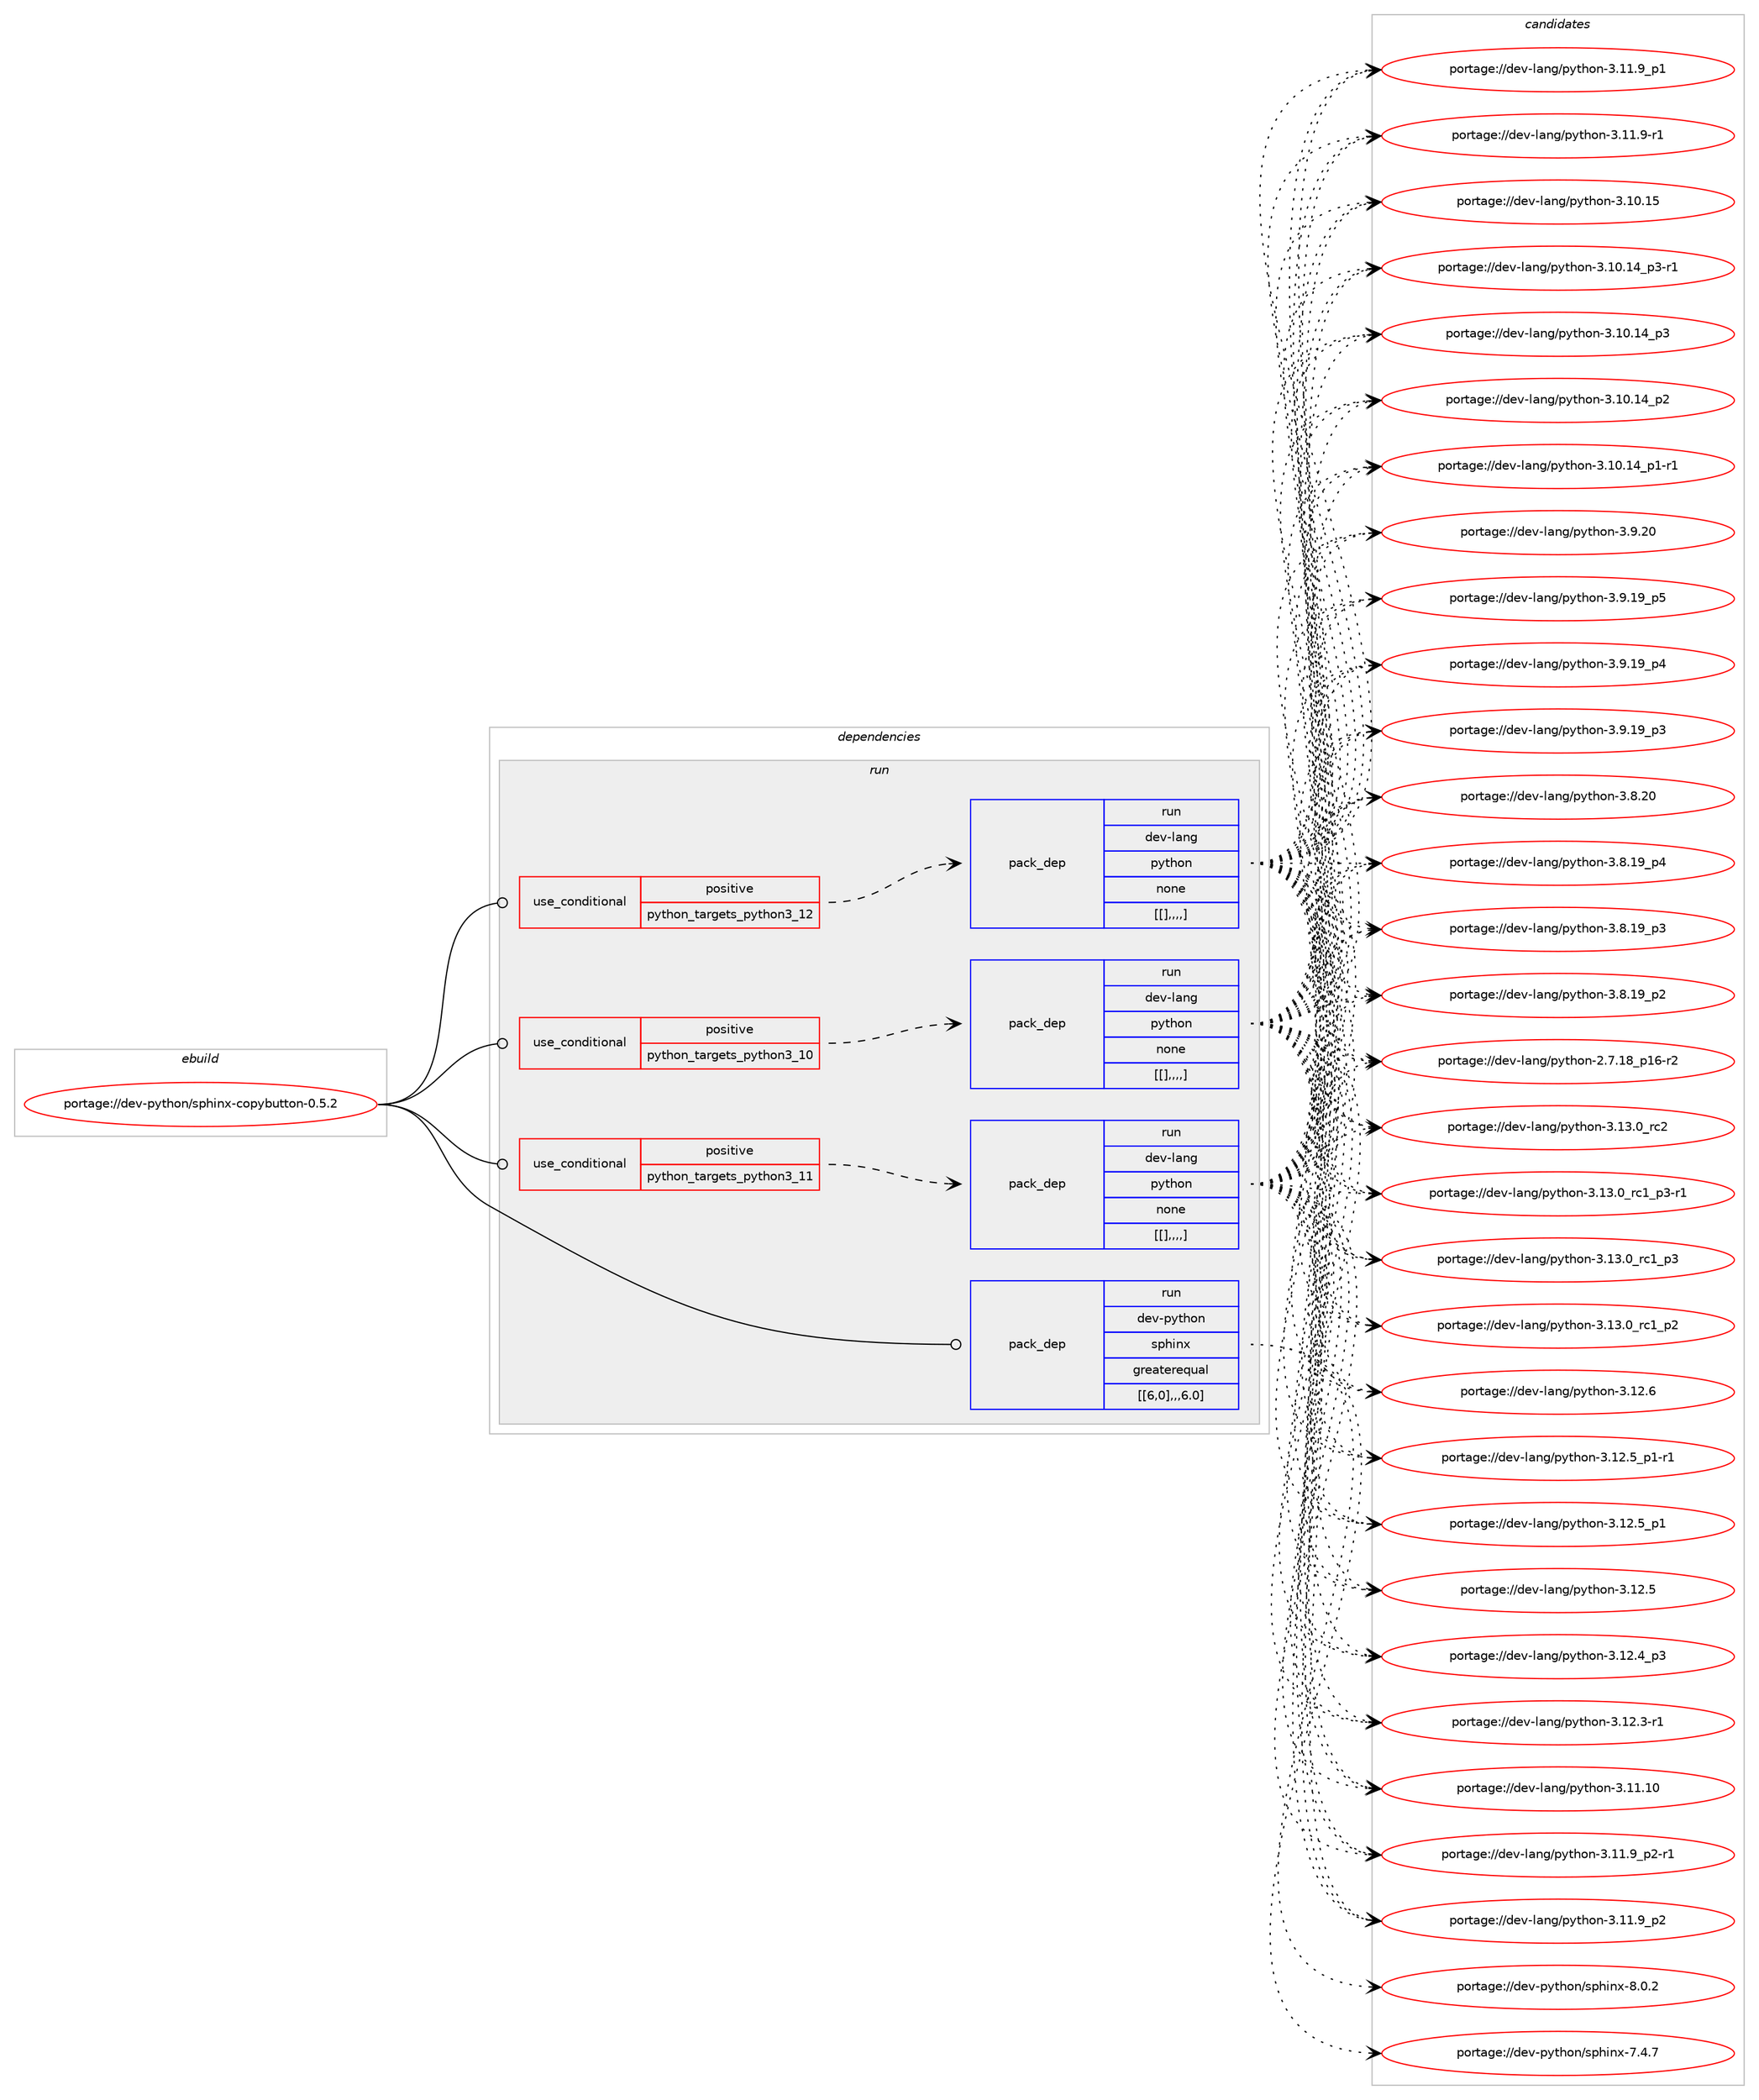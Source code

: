 digraph prolog {

# *************
# Graph options
# *************

newrank=true;
concentrate=true;
compound=true;
graph [rankdir=LR,fontname=Helvetica,fontsize=10,ranksep=1.5];#, ranksep=2.5, nodesep=0.2];
edge  [arrowhead=vee];
node  [fontname=Helvetica,fontsize=10];

# **********
# The ebuild
# **********

subgraph cluster_leftcol {
color=gray;
label=<<i>ebuild</i>>;
id [label="portage://dev-python/sphinx-copybutton-0.5.2", color=red, width=4, href="../dev-python/sphinx-copybutton-0.5.2.svg"];
}

# ****************
# The dependencies
# ****************

subgraph cluster_midcol {
color=gray;
label=<<i>dependencies</i>>;
subgraph cluster_compile {
fillcolor="#eeeeee";
style=filled;
label=<<i>compile</i>>;
}
subgraph cluster_compileandrun {
fillcolor="#eeeeee";
style=filled;
label=<<i>compile and run</i>>;
}
subgraph cluster_run {
fillcolor="#eeeeee";
style=filled;
label=<<i>run</i>>;
subgraph cond40823 {
dependency166055 [label=<<TABLE BORDER="0" CELLBORDER="1" CELLSPACING="0" CELLPADDING="4"><TR><TD ROWSPAN="3" CELLPADDING="10">use_conditional</TD></TR><TR><TD>positive</TD></TR><TR><TD>python_targets_python3_10</TD></TR></TABLE>>, shape=none, color=red];
subgraph pack123971 {
dependency166056 [label=<<TABLE BORDER="0" CELLBORDER="1" CELLSPACING="0" CELLPADDING="4" WIDTH="220"><TR><TD ROWSPAN="6" CELLPADDING="30">pack_dep</TD></TR><TR><TD WIDTH="110">run</TD></TR><TR><TD>dev-lang</TD></TR><TR><TD>python</TD></TR><TR><TD>none</TD></TR><TR><TD>[[],,,,]</TD></TR></TABLE>>, shape=none, color=blue];
}
dependency166055:e -> dependency166056:w [weight=20,style="dashed",arrowhead="vee"];
}
id:e -> dependency166055:w [weight=20,style="solid",arrowhead="odot"];
subgraph cond40824 {
dependency166057 [label=<<TABLE BORDER="0" CELLBORDER="1" CELLSPACING="0" CELLPADDING="4"><TR><TD ROWSPAN="3" CELLPADDING="10">use_conditional</TD></TR><TR><TD>positive</TD></TR><TR><TD>python_targets_python3_11</TD></TR></TABLE>>, shape=none, color=red];
subgraph pack123972 {
dependency166058 [label=<<TABLE BORDER="0" CELLBORDER="1" CELLSPACING="0" CELLPADDING="4" WIDTH="220"><TR><TD ROWSPAN="6" CELLPADDING="30">pack_dep</TD></TR><TR><TD WIDTH="110">run</TD></TR><TR><TD>dev-lang</TD></TR><TR><TD>python</TD></TR><TR><TD>none</TD></TR><TR><TD>[[],,,,]</TD></TR></TABLE>>, shape=none, color=blue];
}
dependency166057:e -> dependency166058:w [weight=20,style="dashed",arrowhead="vee"];
}
id:e -> dependency166057:w [weight=20,style="solid",arrowhead="odot"];
subgraph cond40825 {
dependency166059 [label=<<TABLE BORDER="0" CELLBORDER="1" CELLSPACING="0" CELLPADDING="4"><TR><TD ROWSPAN="3" CELLPADDING="10">use_conditional</TD></TR><TR><TD>positive</TD></TR><TR><TD>python_targets_python3_12</TD></TR></TABLE>>, shape=none, color=red];
subgraph pack123973 {
dependency166060 [label=<<TABLE BORDER="0" CELLBORDER="1" CELLSPACING="0" CELLPADDING="4" WIDTH="220"><TR><TD ROWSPAN="6" CELLPADDING="30">pack_dep</TD></TR><TR><TD WIDTH="110">run</TD></TR><TR><TD>dev-lang</TD></TR><TR><TD>python</TD></TR><TR><TD>none</TD></TR><TR><TD>[[],,,,]</TD></TR></TABLE>>, shape=none, color=blue];
}
dependency166059:e -> dependency166060:w [weight=20,style="dashed",arrowhead="vee"];
}
id:e -> dependency166059:w [weight=20,style="solid",arrowhead="odot"];
subgraph pack123974 {
dependency166061 [label=<<TABLE BORDER="0" CELLBORDER="1" CELLSPACING="0" CELLPADDING="4" WIDTH="220"><TR><TD ROWSPAN="6" CELLPADDING="30">pack_dep</TD></TR><TR><TD WIDTH="110">run</TD></TR><TR><TD>dev-python</TD></TR><TR><TD>sphinx</TD></TR><TR><TD>greaterequal</TD></TR><TR><TD>[[6,0],,,6.0]</TD></TR></TABLE>>, shape=none, color=blue];
}
id:e -> dependency166061:w [weight=20,style="solid",arrowhead="odot"];
}
}

# **************
# The candidates
# **************

subgraph cluster_choices {
rank=same;
color=gray;
label=<<i>candidates</i>>;

subgraph choice123971 {
color=black;
nodesep=1;
choice10010111845108971101034711212111610411111045514649514648951149950 [label="portage://dev-lang/python-3.13.0_rc2", color=red, width=4,href="../dev-lang/python-3.13.0_rc2.svg"];
choice1001011184510897110103471121211161041111104551464951464895114994995112514511449 [label="portage://dev-lang/python-3.13.0_rc1_p3-r1", color=red, width=4,href="../dev-lang/python-3.13.0_rc1_p3-r1.svg"];
choice100101118451089711010347112121116104111110455146495146489511499499511251 [label="portage://dev-lang/python-3.13.0_rc1_p3", color=red, width=4,href="../dev-lang/python-3.13.0_rc1_p3.svg"];
choice100101118451089711010347112121116104111110455146495146489511499499511250 [label="portage://dev-lang/python-3.13.0_rc1_p2", color=red, width=4,href="../dev-lang/python-3.13.0_rc1_p2.svg"];
choice10010111845108971101034711212111610411111045514649504654 [label="portage://dev-lang/python-3.12.6", color=red, width=4,href="../dev-lang/python-3.12.6.svg"];
choice1001011184510897110103471121211161041111104551464950465395112494511449 [label="portage://dev-lang/python-3.12.5_p1-r1", color=red, width=4,href="../dev-lang/python-3.12.5_p1-r1.svg"];
choice100101118451089711010347112121116104111110455146495046539511249 [label="portage://dev-lang/python-3.12.5_p1", color=red, width=4,href="../dev-lang/python-3.12.5_p1.svg"];
choice10010111845108971101034711212111610411111045514649504653 [label="portage://dev-lang/python-3.12.5", color=red, width=4,href="../dev-lang/python-3.12.5.svg"];
choice100101118451089711010347112121116104111110455146495046529511251 [label="portage://dev-lang/python-3.12.4_p3", color=red, width=4,href="../dev-lang/python-3.12.4_p3.svg"];
choice100101118451089711010347112121116104111110455146495046514511449 [label="portage://dev-lang/python-3.12.3-r1", color=red, width=4,href="../dev-lang/python-3.12.3-r1.svg"];
choice1001011184510897110103471121211161041111104551464949464948 [label="portage://dev-lang/python-3.11.10", color=red, width=4,href="../dev-lang/python-3.11.10.svg"];
choice1001011184510897110103471121211161041111104551464949465795112504511449 [label="portage://dev-lang/python-3.11.9_p2-r1", color=red, width=4,href="../dev-lang/python-3.11.9_p2-r1.svg"];
choice100101118451089711010347112121116104111110455146494946579511250 [label="portage://dev-lang/python-3.11.9_p2", color=red, width=4,href="../dev-lang/python-3.11.9_p2.svg"];
choice100101118451089711010347112121116104111110455146494946579511249 [label="portage://dev-lang/python-3.11.9_p1", color=red, width=4,href="../dev-lang/python-3.11.9_p1.svg"];
choice100101118451089711010347112121116104111110455146494946574511449 [label="portage://dev-lang/python-3.11.9-r1", color=red, width=4,href="../dev-lang/python-3.11.9-r1.svg"];
choice1001011184510897110103471121211161041111104551464948464953 [label="portage://dev-lang/python-3.10.15", color=red, width=4,href="../dev-lang/python-3.10.15.svg"];
choice100101118451089711010347112121116104111110455146494846495295112514511449 [label="portage://dev-lang/python-3.10.14_p3-r1", color=red, width=4,href="../dev-lang/python-3.10.14_p3-r1.svg"];
choice10010111845108971101034711212111610411111045514649484649529511251 [label="portage://dev-lang/python-3.10.14_p3", color=red, width=4,href="../dev-lang/python-3.10.14_p3.svg"];
choice10010111845108971101034711212111610411111045514649484649529511250 [label="portage://dev-lang/python-3.10.14_p2", color=red, width=4,href="../dev-lang/python-3.10.14_p2.svg"];
choice100101118451089711010347112121116104111110455146494846495295112494511449 [label="portage://dev-lang/python-3.10.14_p1-r1", color=red, width=4,href="../dev-lang/python-3.10.14_p1-r1.svg"];
choice10010111845108971101034711212111610411111045514657465048 [label="portage://dev-lang/python-3.9.20", color=red, width=4,href="../dev-lang/python-3.9.20.svg"];
choice100101118451089711010347112121116104111110455146574649579511253 [label="portage://dev-lang/python-3.9.19_p5", color=red, width=4,href="../dev-lang/python-3.9.19_p5.svg"];
choice100101118451089711010347112121116104111110455146574649579511252 [label="portage://dev-lang/python-3.9.19_p4", color=red, width=4,href="../dev-lang/python-3.9.19_p4.svg"];
choice100101118451089711010347112121116104111110455146574649579511251 [label="portage://dev-lang/python-3.9.19_p3", color=red, width=4,href="../dev-lang/python-3.9.19_p3.svg"];
choice10010111845108971101034711212111610411111045514656465048 [label="portage://dev-lang/python-3.8.20", color=red, width=4,href="../dev-lang/python-3.8.20.svg"];
choice100101118451089711010347112121116104111110455146564649579511252 [label="portage://dev-lang/python-3.8.19_p4", color=red, width=4,href="../dev-lang/python-3.8.19_p4.svg"];
choice100101118451089711010347112121116104111110455146564649579511251 [label="portage://dev-lang/python-3.8.19_p3", color=red, width=4,href="../dev-lang/python-3.8.19_p3.svg"];
choice100101118451089711010347112121116104111110455146564649579511250 [label="portage://dev-lang/python-3.8.19_p2", color=red, width=4,href="../dev-lang/python-3.8.19_p2.svg"];
choice100101118451089711010347112121116104111110455046554649569511249544511450 [label="portage://dev-lang/python-2.7.18_p16-r2", color=red, width=4,href="../dev-lang/python-2.7.18_p16-r2.svg"];
dependency166056:e -> choice10010111845108971101034711212111610411111045514649514648951149950:w [style=dotted,weight="100"];
dependency166056:e -> choice1001011184510897110103471121211161041111104551464951464895114994995112514511449:w [style=dotted,weight="100"];
dependency166056:e -> choice100101118451089711010347112121116104111110455146495146489511499499511251:w [style=dotted,weight="100"];
dependency166056:e -> choice100101118451089711010347112121116104111110455146495146489511499499511250:w [style=dotted,weight="100"];
dependency166056:e -> choice10010111845108971101034711212111610411111045514649504654:w [style=dotted,weight="100"];
dependency166056:e -> choice1001011184510897110103471121211161041111104551464950465395112494511449:w [style=dotted,weight="100"];
dependency166056:e -> choice100101118451089711010347112121116104111110455146495046539511249:w [style=dotted,weight="100"];
dependency166056:e -> choice10010111845108971101034711212111610411111045514649504653:w [style=dotted,weight="100"];
dependency166056:e -> choice100101118451089711010347112121116104111110455146495046529511251:w [style=dotted,weight="100"];
dependency166056:e -> choice100101118451089711010347112121116104111110455146495046514511449:w [style=dotted,weight="100"];
dependency166056:e -> choice1001011184510897110103471121211161041111104551464949464948:w [style=dotted,weight="100"];
dependency166056:e -> choice1001011184510897110103471121211161041111104551464949465795112504511449:w [style=dotted,weight="100"];
dependency166056:e -> choice100101118451089711010347112121116104111110455146494946579511250:w [style=dotted,weight="100"];
dependency166056:e -> choice100101118451089711010347112121116104111110455146494946579511249:w [style=dotted,weight="100"];
dependency166056:e -> choice100101118451089711010347112121116104111110455146494946574511449:w [style=dotted,weight="100"];
dependency166056:e -> choice1001011184510897110103471121211161041111104551464948464953:w [style=dotted,weight="100"];
dependency166056:e -> choice100101118451089711010347112121116104111110455146494846495295112514511449:w [style=dotted,weight="100"];
dependency166056:e -> choice10010111845108971101034711212111610411111045514649484649529511251:w [style=dotted,weight="100"];
dependency166056:e -> choice10010111845108971101034711212111610411111045514649484649529511250:w [style=dotted,weight="100"];
dependency166056:e -> choice100101118451089711010347112121116104111110455146494846495295112494511449:w [style=dotted,weight="100"];
dependency166056:e -> choice10010111845108971101034711212111610411111045514657465048:w [style=dotted,weight="100"];
dependency166056:e -> choice100101118451089711010347112121116104111110455146574649579511253:w [style=dotted,weight="100"];
dependency166056:e -> choice100101118451089711010347112121116104111110455146574649579511252:w [style=dotted,weight="100"];
dependency166056:e -> choice100101118451089711010347112121116104111110455146574649579511251:w [style=dotted,weight="100"];
dependency166056:e -> choice10010111845108971101034711212111610411111045514656465048:w [style=dotted,weight="100"];
dependency166056:e -> choice100101118451089711010347112121116104111110455146564649579511252:w [style=dotted,weight="100"];
dependency166056:e -> choice100101118451089711010347112121116104111110455146564649579511251:w [style=dotted,weight="100"];
dependency166056:e -> choice100101118451089711010347112121116104111110455146564649579511250:w [style=dotted,weight="100"];
dependency166056:e -> choice100101118451089711010347112121116104111110455046554649569511249544511450:w [style=dotted,weight="100"];
}
subgraph choice123972 {
color=black;
nodesep=1;
choice10010111845108971101034711212111610411111045514649514648951149950 [label="portage://dev-lang/python-3.13.0_rc2", color=red, width=4,href="../dev-lang/python-3.13.0_rc2.svg"];
choice1001011184510897110103471121211161041111104551464951464895114994995112514511449 [label="portage://dev-lang/python-3.13.0_rc1_p3-r1", color=red, width=4,href="../dev-lang/python-3.13.0_rc1_p3-r1.svg"];
choice100101118451089711010347112121116104111110455146495146489511499499511251 [label="portage://dev-lang/python-3.13.0_rc1_p3", color=red, width=4,href="../dev-lang/python-3.13.0_rc1_p3.svg"];
choice100101118451089711010347112121116104111110455146495146489511499499511250 [label="portage://dev-lang/python-3.13.0_rc1_p2", color=red, width=4,href="../dev-lang/python-3.13.0_rc1_p2.svg"];
choice10010111845108971101034711212111610411111045514649504654 [label="portage://dev-lang/python-3.12.6", color=red, width=4,href="../dev-lang/python-3.12.6.svg"];
choice1001011184510897110103471121211161041111104551464950465395112494511449 [label="portage://dev-lang/python-3.12.5_p1-r1", color=red, width=4,href="../dev-lang/python-3.12.5_p1-r1.svg"];
choice100101118451089711010347112121116104111110455146495046539511249 [label="portage://dev-lang/python-3.12.5_p1", color=red, width=4,href="../dev-lang/python-3.12.5_p1.svg"];
choice10010111845108971101034711212111610411111045514649504653 [label="portage://dev-lang/python-3.12.5", color=red, width=4,href="../dev-lang/python-3.12.5.svg"];
choice100101118451089711010347112121116104111110455146495046529511251 [label="portage://dev-lang/python-3.12.4_p3", color=red, width=4,href="../dev-lang/python-3.12.4_p3.svg"];
choice100101118451089711010347112121116104111110455146495046514511449 [label="portage://dev-lang/python-3.12.3-r1", color=red, width=4,href="../dev-lang/python-3.12.3-r1.svg"];
choice1001011184510897110103471121211161041111104551464949464948 [label="portage://dev-lang/python-3.11.10", color=red, width=4,href="../dev-lang/python-3.11.10.svg"];
choice1001011184510897110103471121211161041111104551464949465795112504511449 [label="portage://dev-lang/python-3.11.9_p2-r1", color=red, width=4,href="../dev-lang/python-3.11.9_p2-r1.svg"];
choice100101118451089711010347112121116104111110455146494946579511250 [label="portage://dev-lang/python-3.11.9_p2", color=red, width=4,href="../dev-lang/python-3.11.9_p2.svg"];
choice100101118451089711010347112121116104111110455146494946579511249 [label="portage://dev-lang/python-3.11.9_p1", color=red, width=4,href="../dev-lang/python-3.11.9_p1.svg"];
choice100101118451089711010347112121116104111110455146494946574511449 [label="portage://dev-lang/python-3.11.9-r1", color=red, width=4,href="../dev-lang/python-3.11.9-r1.svg"];
choice1001011184510897110103471121211161041111104551464948464953 [label="portage://dev-lang/python-3.10.15", color=red, width=4,href="../dev-lang/python-3.10.15.svg"];
choice100101118451089711010347112121116104111110455146494846495295112514511449 [label="portage://dev-lang/python-3.10.14_p3-r1", color=red, width=4,href="../dev-lang/python-3.10.14_p3-r1.svg"];
choice10010111845108971101034711212111610411111045514649484649529511251 [label="portage://dev-lang/python-3.10.14_p3", color=red, width=4,href="../dev-lang/python-3.10.14_p3.svg"];
choice10010111845108971101034711212111610411111045514649484649529511250 [label="portage://dev-lang/python-3.10.14_p2", color=red, width=4,href="../dev-lang/python-3.10.14_p2.svg"];
choice100101118451089711010347112121116104111110455146494846495295112494511449 [label="portage://dev-lang/python-3.10.14_p1-r1", color=red, width=4,href="../dev-lang/python-3.10.14_p1-r1.svg"];
choice10010111845108971101034711212111610411111045514657465048 [label="portage://dev-lang/python-3.9.20", color=red, width=4,href="../dev-lang/python-3.9.20.svg"];
choice100101118451089711010347112121116104111110455146574649579511253 [label="portage://dev-lang/python-3.9.19_p5", color=red, width=4,href="../dev-lang/python-3.9.19_p5.svg"];
choice100101118451089711010347112121116104111110455146574649579511252 [label="portage://dev-lang/python-3.9.19_p4", color=red, width=4,href="../dev-lang/python-3.9.19_p4.svg"];
choice100101118451089711010347112121116104111110455146574649579511251 [label="portage://dev-lang/python-3.9.19_p3", color=red, width=4,href="../dev-lang/python-3.9.19_p3.svg"];
choice10010111845108971101034711212111610411111045514656465048 [label="portage://dev-lang/python-3.8.20", color=red, width=4,href="../dev-lang/python-3.8.20.svg"];
choice100101118451089711010347112121116104111110455146564649579511252 [label="portage://dev-lang/python-3.8.19_p4", color=red, width=4,href="../dev-lang/python-3.8.19_p4.svg"];
choice100101118451089711010347112121116104111110455146564649579511251 [label="portage://dev-lang/python-3.8.19_p3", color=red, width=4,href="../dev-lang/python-3.8.19_p3.svg"];
choice100101118451089711010347112121116104111110455146564649579511250 [label="portage://dev-lang/python-3.8.19_p2", color=red, width=4,href="../dev-lang/python-3.8.19_p2.svg"];
choice100101118451089711010347112121116104111110455046554649569511249544511450 [label="portage://dev-lang/python-2.7.18_p16-r2", color=red, width=4,href="../dev-lang/python-2.7.18_p16-r2.svg"];
dependency166058:e -> choice10010111845108971101034711212111610411111045514649514648951149950:w [style=dotted,weight="100"];
dependency166058:e -> choice1001011184510897110103471121211161041111104551464951464895114994995112514511449:w [style=dotted,weight="100"];
dependency166058:e -> choice100101118451089711010347112121116104111110455146495146489511499499511251:w [style=dotted,weight="100"];
dependency166058:e -> choice100101118451089711010347112121116104111110455146495146489511499499511250:w [style=dotted,weight="100"];
dependency166058:e -> choice10010111845108971101034711212111610411111045514649504654:w [style=dotted,weight="100"];
dependency166058:e -> choice1001011184510897110103471121211161041111104551464950465395112494511449:w [style=dotted,weight="100"];
dependency166058:e -> choice100101118451089711010347112121116104111110455146495046539511249:w [style=dotted,weight="100"];
dependency166058:e -> choice10010111845108971101034711212111610411111045514649504653:w [style=dotted,weight="100"];
dependency166058:e -> choice100101118451089711010347112121116104111110455146495046529511251:w [style=dotted,weight="100"];
dependency166058:e -> choice100101118451089711010347112121116104111110455146495046514511449:w [style=dotted,weight="100"];
dependency166058:e -> choice1001011184510897110103471121211161041111104551464949464948:w [style=dotted,weight="100"];
dependency166058:e -> choice1001011184510897110103471121211161041111104551464949465795112504511449:w [style=dotted,weight="100"];
dependency166058:e -> choice100101118451089711010347112121116104111110455146494946579511250:w [style=dotted,weight="100"];
dependency166058:e -> choice100101118451089711010347112121116104111110455146494946579511249:w [style=dotted,weight="100"];
dependency166058:e -> choice100101118451089711010347112121116104111110455146494946574511449:w [style=dotted,weight="100"];
dependency166058:e -> choice1001011184510897110103471121211161041111104551464948464953:w [style=dotted,weight="100"];
dependency166058:e -> choice100101118451089711010347112121116104111110455146494846495295112514511449:w [style=dotted,weight="100"];
dependency166058:e -> choice10010111845108971101034711212111610411111045514649484649529511251:w [style=dotted,weight="100"];
dependency166058:e -> choice10010111845108971101034711212111610411111045514649484649529511250:w [style=dotted,weight="100"];
dependency166058:e -> choice100101118451089711010347112121116104111110455146494846495295112494511449:w [style=dotted,weight="100"];
dependency166058:e -> choice10010111845108971101034711212111610411111045514657465048:w [style=dotted,weight="100"];
dependency166058:e -> choice100101118451089711010347112121116104111110455146574649579511253:w [style=dotted,weight="100"];
dependency166058:e -> choice100101118451089711010347112121116104111110455146574649579511252:w [style=dotted,weight="100"];
dependency166058:e -> choice100101118451089711010347112121116104111110455146574649579511251:w [style=dotted,weight="100"];
dependency166058:e -> choice10010111845108971101034711212111610411111045514656465048:w [style=dotted,weight="100"];
dependency166058:e -> choice100101118451089711010347112121116104111110455146564649579511252:w [style=dotted,weight="100"];
dependency166058:e -> choice100101118451089711010347112121116104111110455146564649579511251:w [style=dotted,weight="100"];
dependency166058:e -> choice100101118451089711010347112121116104111110455146564649579511250:w [style=dotted,weight="100"];
dependency166058:e -> choice100101118451089711010347112121116104111110455046554649569511249544511450:w [style=dotted,weight="100"];
}
subgraph choice123973 {
color=black;
nodesep=1;
choice10010111845108971101034711212111610411111045514649514648951149950 [label="portage://dev-lang/python-3.13.0_rc2", color=red, width=4,href="../dev-lang/python-3.13.0_rc2.svg"];
choice1001011184510897110103471121211161041111104551464951464895114994995112514511449 [label="portage://dev-lang/python-3.13.0_rc1_p3-r1", color=red, width=4,href="../dev-lang/python-3.13.0_rc1_p3-r1.svg"];
choice100101118451089711010347112121116104111110455146495146489511499499511251 [label="portage://dev-lang/python-3.13.0_rc1_p3", color=red, width=4,href="../dev-lang/python-3.13.0_rc1_p3.svg"];
choice100101118451089711010347112121116104111110455146495146489511499499511250 [label="portage://dev-lang/python-3.13.0_rc1_p2", color=red, width=4,href="../dev-lang/python-3.13.0_rc1_p2.svg"];
choice10010111845108971101034711212111610411111045514649504654 [label="portage://dev-lang/python-3.12.6", color=red, width=4,href="../dev-lang/python-3.12.6.svg"];
choice1001011184510897110103471121211161041111104551464950465395112494511449 [label="portage://dev-lang/python-3.12.5_p1-r1", color=red, width=4,href="../dev-lang/python-3.12.5_p1-r1.svg"];
choice100101118451089711010347112121116104111110455146495046539511249 [label="portage://dev-lang/python-3.12.5_p1", color=red, width=4,href="../dev-lang/python-3.12.5_p1.svg"];
choice10010111845108971101034711212111610411111045514649504653 [label="portage://dev-lang/python-3.12.5", color=red, width=4,href="../dev-lang/python-3.12.5.svg"];
choice100101118451089711010347112121116104111110455146495046529511251 [label="portage://dev-lang/python-3.12.4_p3", color=red, width=4,href="../dev-lang/python-3.12.4_p3.svg"];
choice100101118451089711010347112121116104111110455146495046514511449 [label="portage://dev-lang/python-3.12.3-r1", color=red, width=4,href="../dev-lang/python-3.12.3-r1.svg"];
choice1001011184510897110103471121211161041111104551464949464948 [label="portage://dev-lang/python-3.11.10", color=red, width=4,href="../dev-lang/python-3.11.10.svg"];
choice1001011184510897110103471121211161041111104551464949465795112504511449 [label="portage://dev-lang/python-3.11.9_p2-r1", color=red, width=4,href="../dev-lang/python-3.11.9_p2-r1.svg"];
choice100101118451089711010347112121116104111110455146494946579511250 [label="portage://dev-lang/python-3.11.9_p2", color=red, width=4,href="../dev-lang/python-3.11.9_p2.svg"];
choice100101118451089711010347112121116104111110455146494946579511249 [label="portage://dev-lang/python-3.11.9_p1", color=red, width=4,href="../dev-lang/python-3.11.9_p1.svg"];
choice100101118451089711010347112121116104111110455146494946574511449 [label="portage://dev-lang/python-3.11.9-r1", color=red, width=4,href="../dev-lang/python-3.11.9-r1.svg"];
choice1001011184510897110103471121211161041111104551464948464953 [label="portage://dev-lang/python-3.10.15", color=red, width=4,href="../dev-lang/python-3.10.15.svg"];
choice100101118451089711010347112121116104111110455146494846495295112514511449 [label="portage://dev-lang/python-3.10.14_p3-r1", color=red, width=4,href="../dev-lang/python-3.10.14_p3-r1.svg"];
choice10010111845108971101034711212111610411111045514649484649529511251 [label="portage://dev-lang/python-3.10.14_p3", color=red, width=4,href="../dev-lang/python-3.10.14_p3.svg"];
choice10010111845108971101034711212111610411111045514649484649529511250 [label="portage://dev-lang/python-3.10.14_p2", color=red, width=4,href="../dev-lang/python-3.10.14_p2.svg"];
choice100101118451089711010347112121116104111110455146494846495295112494511449 [label="portage://dev-lang/python-3.10.14_p1-r1", color=red, width=4,href="../dev-lang/python-3.10.14_p1-r1.svg"];
choice10010111845108971101034711212111610411111045514657465048 [label="portage://dev-lang/python-3.9.20", color=red, width=4,href="../dev-lang/python-3.9.20.svg"];
choice100101118451089711010347112121116104111110455146574649579511253 [label="portage://dev-lang/python-3.9.19_p5", color=red, width=4,href="../dev-lang/python-3.9.19_p5.svg"];
choice100101118451089711010347112121116104111110455146574649579511252 [label="portage://dev-lang/python-3.9.19_p4", color=red, width=4,href="../dev-lang/python-3.9.19_p4.svg"];
choice100101118451089711010347112121116104111110455146574649579511251 [label="portage://dev-lang/python-3.9.19_p3", color=red, width=4,href="../dev-lang/python-3.9.19_p3.svg"];
choice10010111845108971101034711212111610411111045514656465048 [label="portage://dev-lang/python-3.8.20", color=red, width=4,href="../dev-lang/python-3.8.20.svg"];
choice100101118451089711010347112121116104111110455146564649579511252 [label="portage://dev-lang/python-3.8.19_p4", color=red, width=4,href="../dev-lang/python-3.8.19_p4.svg"];
choice100101118451089711010347112121116104111110455146564649579511251 [label="portage://dev-lang/python-3.8.19_p3", color=red, width=4,href="../dev-lang/python-3.8.19_p3.svg"];
choice100101118451089711010347112121116104111110455146564649579511250 [label="portage://dev-lang/python-3.8.19_p2", color=red, width=4,href="../dev-lang/python-3.8.19_p2.svg"];
choice100101118451089711010347112121116104111110455046554649569511249544511450 [label="portage://dev-lang/python-2.7.18_p16-r2", color=red, width=4,href="../dev-lang/python-2.7.18_p16-r2.svg"];
dependency166060:e -> choice10010111845108971101034711212111610411111045514649514648951149950:w [style=dotted,weight="100"];
dependency166060:e -> choice1001011184510897110103471121211161041111104551464951464895114994995112514511449:w [style=dotted,weight="100"];
dependency166060:e -> choice100101118451089711010347112121116104111110455146495146489511499499511251:w [style=dotted,weight="100"];
dependency166060:e -> choice100101118451089711010347112121116104111110455146495146489511499499511250:w [style=dotted,weight="100"];
dependency166060:e -> choice10010111845108971101034711212111610411111045514649504654:w [style=dotted,weight="100"];
dependency166060:e -> choice1001011184510897110103471121211161041111104551464950465395112494511449:w [style=dotted,weight="100"];
dependency166060:e -> choice100101118451089711010347112121116104111110455146495046539511249:w [style=dotted,weight="100"];
dependency166060:e -> choice10010111845108971101034711212111610411111045514649504653:w [style=dotted,weight="100"];
dependency166060:e -> choice100101118451089711010347112121116104111110455146495046529511251:w [style=dotted,weight="100"];
dependency166060:e -> choice100101118451089711010347112121116104111110455146495046514511449:w [style=dotted,weight="100"];
dependency166060:e -> choice1001011184510897110103471121211161041111104551464949464948:w [style=dotted,weight="100"];
dependency166060:e -> choice1001011184510897110103471121211161041111104551464949465795112504511449:w [style=dotted,weight="100"];
dependency166060:e -> choice100101118451089711010347112121116104111110455146494946579511250:w [style=dotted,weight="100"];
dependency166060:e -> choice100101118451089711010347112121116104111110455146494946579511249:w [style=dotted,weight="100"];
dependency166060:e -> choice100101118451089711010347112121116104111110455146494946574511449:w [style=dotted,weight="100"];
dependency166060:e -> choice1001011184510897110103471121211161041111104551464948464953:w [style=dotted,weight="100"];
dependency166060:e -> choice100101118451089711010347112121116104111110455146494846495295112514511449:w [style=dotted,weight="100"];
dependency166060:e -> choice10010111845108971101034711212111610411111045514649484649529511251:w [style=dotted,weight="100"];
dependency166060:e -> choice10010111845108971101034711212111610411111045514649484649529511250:w [style=dotted,weight="100"];
dependency166060:e -> choice100101118451089711010347112121116104111110455146494846495295112494511449:w [style=dotted,weight="100"];
dependency166060:e -> choice10010111845108971101034711212111610411111045514657465048:w [style=dotted,weight="100"];
dependency166060:e -> choice100101118451089711010347112121116104111110455146574649579511253:w [style=dotted,weight="100"];
dependency166060:e -> choice100101118451089711010347112121116104111110455146574649579511252:w [style=dotted,weight="100"];
dependency166060:e -> choice100101118451089711010347112121116104111110455146574649579511251:w [style=dotted,weight="100"];
dependency166060:e -> choice10010111845108971101034711212111610411111045514656465048:w [style=dotted,weight="100"];
dependency166060:e -> choice100101118451089711010347112121116104111110455146564649579511252:w [style=dotted,weight="100"];
dependency166060:e -> choice100101118451089711010347112121116104111110455146564649579511251:w [style=dotted,weight="100"];
dependency166060:e -> choice100101118451089711010347112121116104111110455146564649579511250:w [style=dotted,weight="100"];
dependency166060:e -> choice100101118451089711010347112121116104111110455046554649569511249544511450:w [style=dotted,weight="100"];
}
subgraph choice123974 {
color=black;
nodesep=1;
choice1001011184511212111610411111047115112104105110120455646484650 [label="portage://dev-python/sphinx-8.0.2", color=red, width=4,href="../dev-python/sphinx-8.0.2.svg"];
choice1001011184511212111610411111047115112104105110120455546524655 [label="portage://dev-python/sphinx-7.4.7", color=red, width=4,href="../dev-python/sphinx-7.4.7.svg"];
dependency166061:e -> choice1001011184511212111610411111047115112104105110120455646484650:w [style=dotted,weight="100"];
dependency166061:e -> choice1001011184511212111610411111047115112104105110120455546524655:w [style=dotted,weight="100"];
}
}

}

